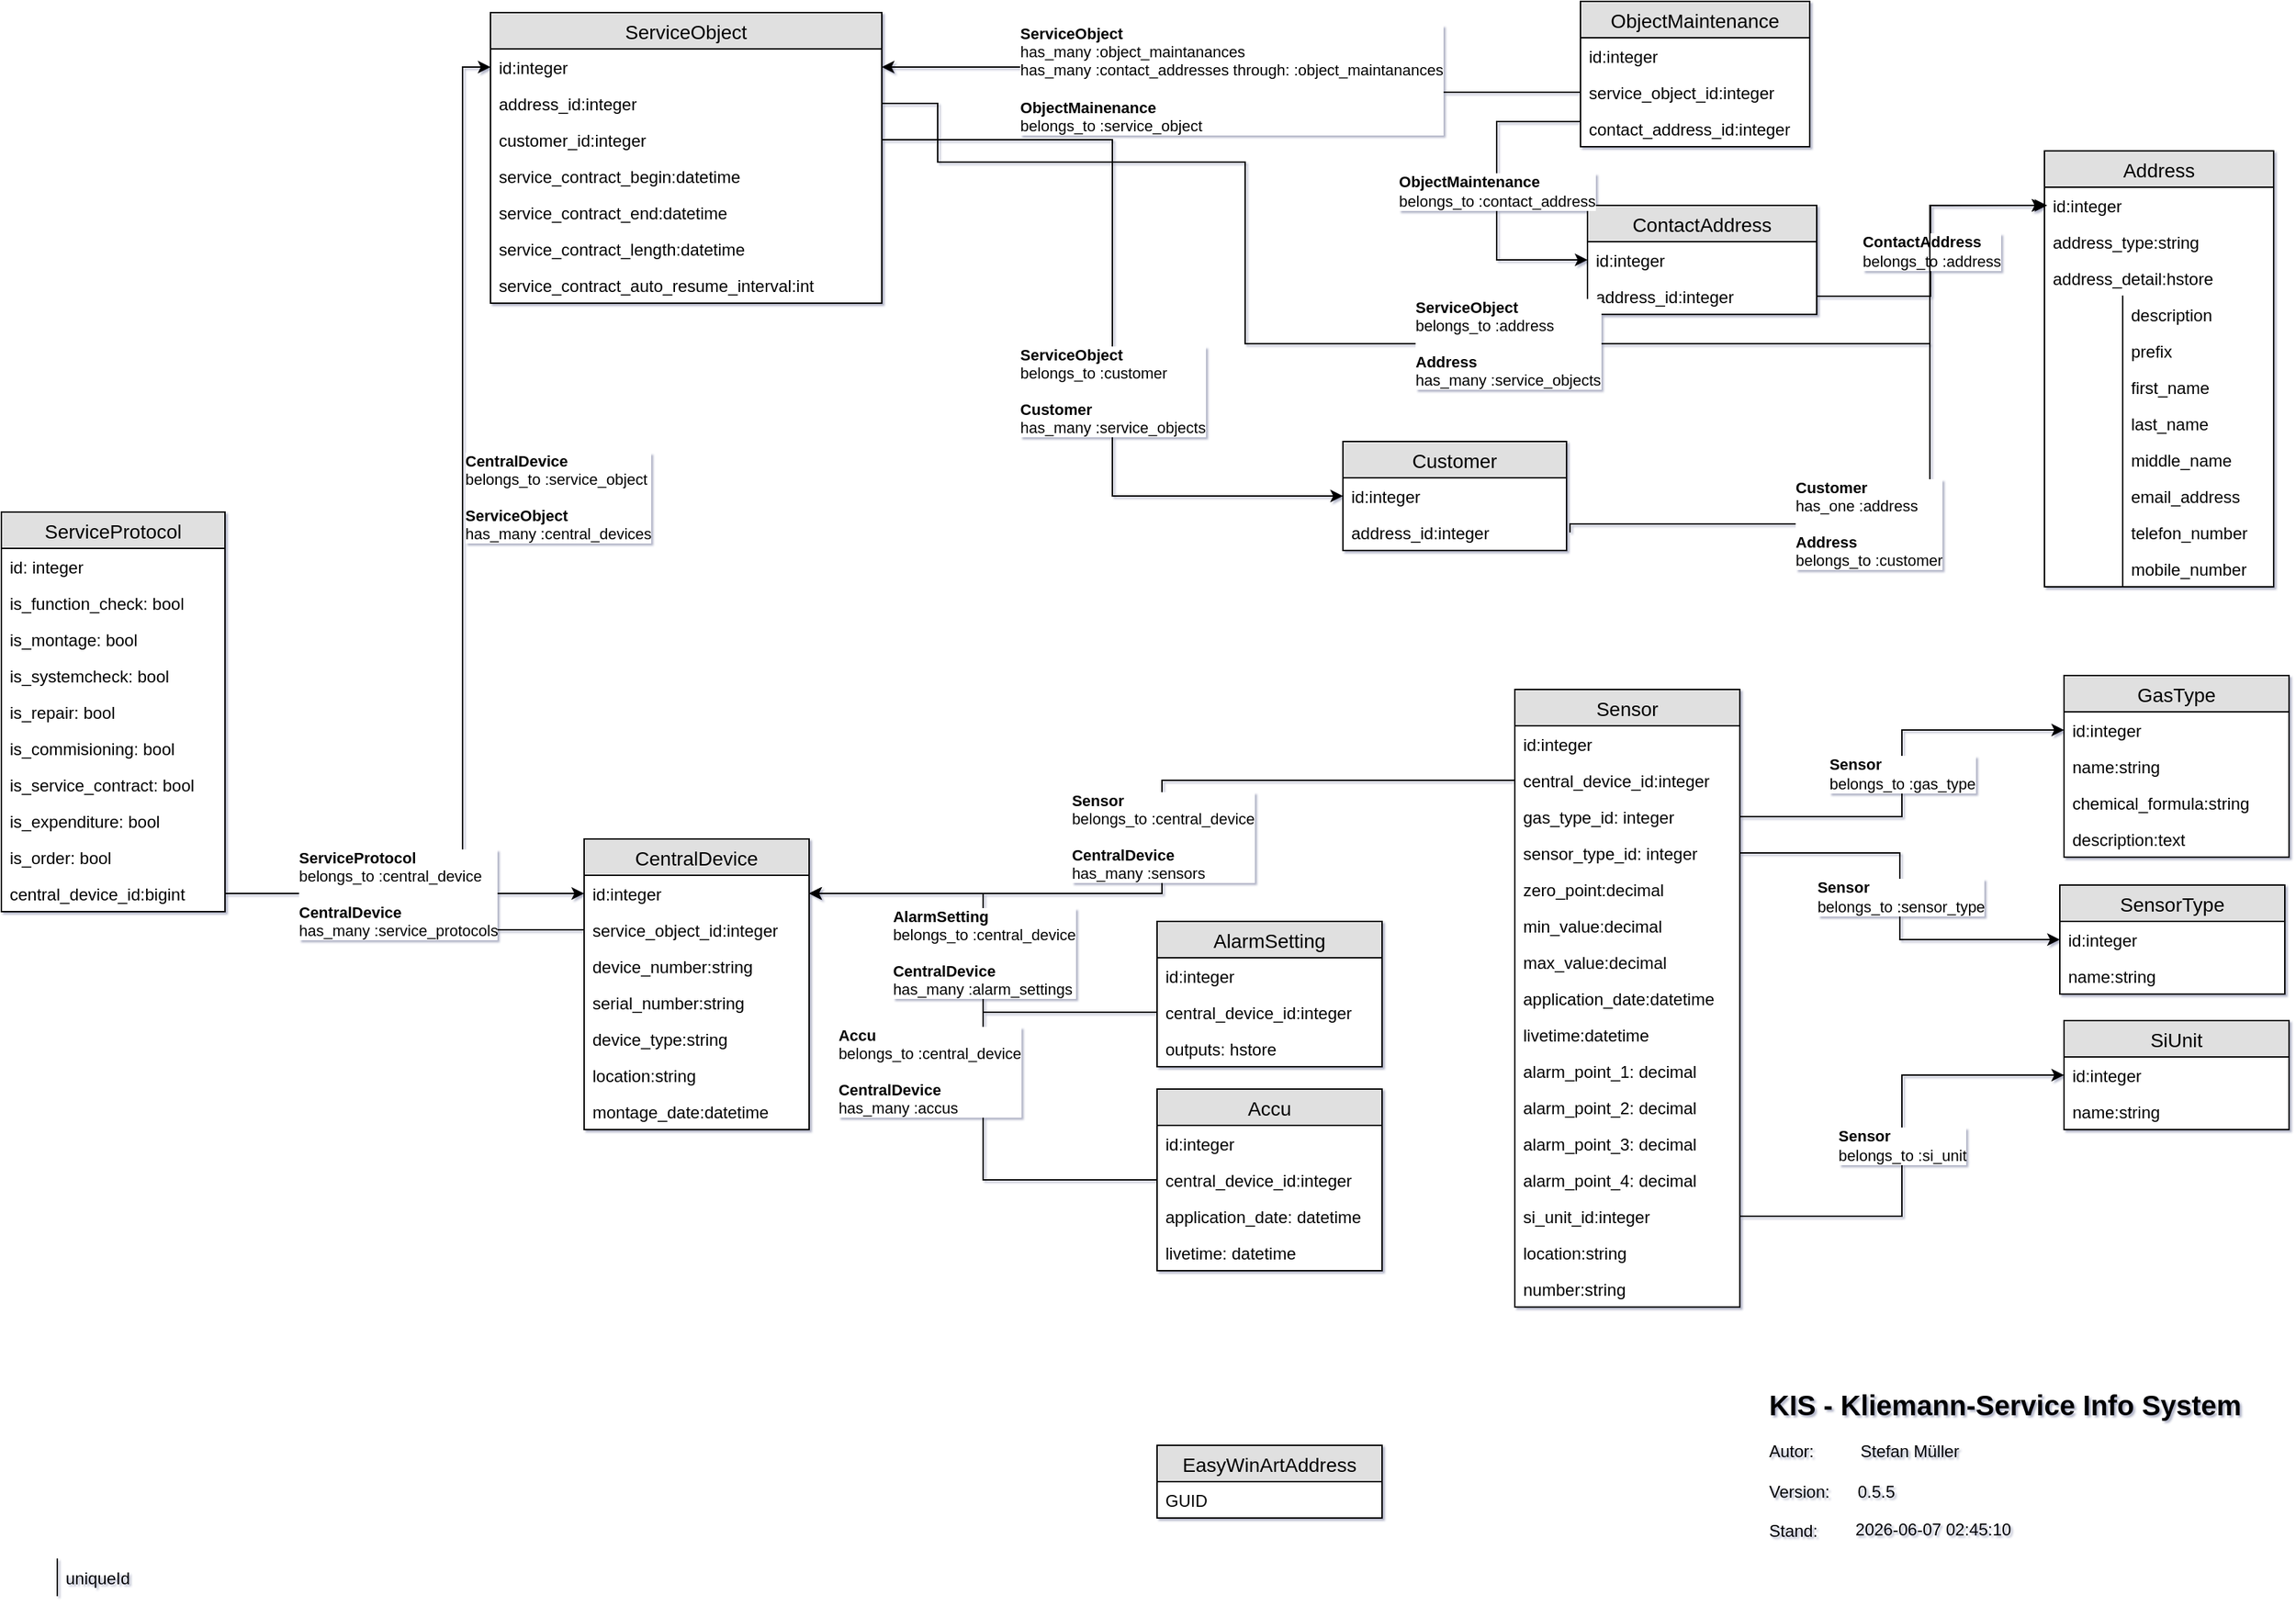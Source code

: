 <mxfile pages="1" version="11.2.1" type="device"><diagram id="HgbVvHDmbn8O8EUtIlly" name="Page-1"><mxGraphModel dx="2188" dy="1226" grid="1" gridSize="10" guides="1" tooltips="1" connect="1" arrows="1" fold="1" page="1" pageScale="1" pageWidth="1654" pageHeight="1169" math="0" shadow="1"><root><mxCell id="0"/><mxCell id="1" parent="0"/><mxCell id="pHaJLr2pI08cvkR9PbJ1-13" value="&lt;div align=&quot;left&quot;&gt;&lt;b&gt;CentralDevice&lt;/b&gt;&lt;br&gt;&lt;/div&gt;&lt;div&gt;belongs_to :service_object&lt;/div&gt;&lt;div&gt;&lt;br&gt;&lt;/div&gt;&lt;div&gt;&lt;b&gt;ServiceObject&lt;/b&gt;&lt;/div&gt;&lt;div&gt;has_many :central_devices&lt;/div&gt;" style="edgeStyle=orthogonalEdgeStyle;rounded=0;orthogonalLoop=1;jettySize=auto;html=1;exitX=0;exitY=0.5;exitDx=0;exitDy=0;align=left;entryX=0;entryY=0.5;entryDx=0;entryDy=0;" parent="1" source="81pA0qvUetobqq1dbxce-2" target="hTddQ1jQZmUYvtZ2URPM-13" edge="1"><mxGeometry x="0.095" relative="1" as="geometry"><mxPoint as="offset"/><mxPoint x="280" y="537" as="sourcePoint"/></mxGeometry></mxCell><mxCell id="kQHdShZEnN4ZIUHYz9eO-68" value="&lt;div align=&quot;left&quot;&gt;&lt;b&gt;Accu&lt;/b&gt;&lt;br&gt;belongs_to :central_device&lt;br&gt;&lt;/div&gt;&lt;div align=&quot;left&quot;&gt;&lt;br&gt;&lt;/div&gt;&lt;div align=&quot;left&quot;&gt;&lt;b&gt;CentralDevice&lt;/b&gt;&lt;br&gt;has_many :accus&lt;br&gt;&lt;/div&gt;" style="edgeStyle=orthogonalEdgeStyle;rounded=0;orthogonalLoop=1;jettySize=auto;html=1;" parent="1" source="kQHdShZEnN4ZIUHYz9eO-67" target="kQHdShZEnN4ZIUHYz9eO-27" edge="1"><mxGeometry x="-0.454" y="-39" relative="1" as="geometry"><mxPoint x="-39" y="-39" as="offset"/></mxGeometry></mxCell><mxCell id="n3uHxVCvZONtjtBb6dXF-34" value="&lt;div align=&quot;left&quot;&gt;&lt;b&gt;AlarmSetting&lt;/b&gt;&lt;br&gt;belongs_to :central_device&lt;br&gt;&lt;/div&gt;&lt;div align=&quot;left&quot;&gt;&lt;br&gt;&lt;/div&gt;&lt;div align=&quot;left&quot;&gt;&lt;b&gt;CentralDevice&lt;/b&gt;&lt;br&gt;has_many :alarm_settings&lt;br&gt;&lt;/div&gt;" style="edgeStyle=orthogonalEdgeStyle;rounded=0;comic=0;orthogonalLoop=1;jettySize=auto;html=1;exitX=0;exitY=0.5;exitDx=0;exitDy=0;" parent="1" source="kQHdShZEnN4ZIUHYz9eO-64" target="kQHdShZEnN4ZIUHYz9eO-27" edge="1"><mxGeometry relative="1" as="geometry"/></mxCell><mxCell id="hTddQ1jQZmUYvtZ2URPM-1" value="Address" style="swimlane;fontStyle=0;childLayout=stackLayout;horizontal=1;startSize=26;fillColor=#e0e0e0;horizontalStack=0;resizeParent=1;resizeParentMax=0;resizeLast=0;collapsible=1;marginBottom=0;swimlaneFillColor=#ffffff;align=center;fontSize=14;" parent="1" vertex="1"><mxGeometry x="1472" y="112" width="164" height="312" as="geometry"/></mxCell><mxCell id="hTddQ1jQZmUYvtZ2URPM-2" value="id:integer" style="text;strokeColor=none;fillColor=none;spacingLeft=4;spacingRight=4;overflow=hidden;rotatable=0;points=[[0,0.5],[1,0.5]];portConstraint=eastwest;fontSize=12;" parent="hTddQ1jQZmUYvtZ2URPM-1" vertex="1"><mxGeometry y="26" width="164" height="26" as="geometry"/></mxCell><mxCell id="kmhaYsy_FP_oxwEIyroE-1" value="address_type:string" style="text;strokeColor=none;fillColor=none;spacingLeft=4;spacingRight=4;overflow=hidden;rotatable=0;points=[[0,0.5],[1,0.5]];portConstraint=eastwest;fontSize=12;" parent="hTddQ1jQZmUYvtZ2URPM-1" vertex="1"><mxGeometry y="52" width="164" height="26" as="geometry"/></mxCell><mxCell id="2WwFNCF1-s87Lcm6cxuB-1" value="address_detail:hstore" style="text;strokeColor=none;fillColor=none;spacingLeft=4;spacingRight=4;overflow=hidden;rotatable=0;points=[[0,0.5],[1,0.5]];portConstraint=eastwest;fontSize=12;" parent="hTddQ1jQZmUYvtZ2URPM-1" vertex="1"><mxGeometry y="78" width="164" height="26" as="geometry"/></mxCell><mxCell id="y-pGTqYNDL_RtjgHUK_1-1" value="description" style="shape=partialRectangle;top=0;left=0;right=0;bottom=0;align=left;verticalAlign=top;fillColor=none;spacingLeft=60;spacingRight=4;overflow=hidden;rotatable=0;points=[[0,0.5],[1,0.5]];portConstraint=eastwest;dropTarget=0;fontSize=12;shadow=0;comic=0;" parent="hTddQ1jQZmUYvtZ2URPM-1" vertex="1"><mxGeometry y="104" width="164" height="26" as="geometry"/></mxCell><mxCell id="y-pGTqYNDL_RtjgHUK_1-2" value="" style="shape=partialRectangle;fontStyle=1;top=0;left=0;bottom=0;fillColor=none;align=left;verticalAlign=top;spacingLeft=4;spacingRight=4;overflow=hidden;rotatable=0;points=[];portConstraint=eastwest;part=1;fontSize=12;" parent="y-pGTqYNDL_RtjgHUK_1-1" vertex="1" connectable="0"><mxGeometry width="56" height="26" as="geometry"/></mxCell><mxCell id="n3uHxVCvZONtjtBb6dXF-14" value="prefix" style="shape=partialRectangle;top=0;left=0;right=0;bottom=0;align=left;verticalAlign=top;fillColor=none;spacingLeft=60;spacingRight=4;overflow=hidden;rotatable=0;points=[[0,0.5],[1,0.5]];portConstraint=eastwest;dropTarget=0;fontSize=12;shadow=0;comic=0;" parent="hTddQ1jQZmUYvtZ2URPM-1" vertex="1"><mxGeometry y="130" width="164" height="26" as="geometry"/></mxCell><mxCell id="n3uHxVCvZONtjtBb6dXF-15" value="" style="shape=partialRectangle;fontStyle=1;top=0;left=0;bottom=0;fillColor=none;align=left;verticalAlign=top;spacingLeft=4;spacingRight=4;overflow=hidden;rotatable=0;points=[];portConstraint=eastwest;part=1;fontSize=12;" parent="n3uHxVCvZONtjtBb6dXF-14" vertex="1" connectable="0"><mxGeometry width="56" height="26" as="geometry"/></mxCell><mxCell id="n3uHxVCvZONtjtBb6dXF-16" value="first_name" style="shape=partialRectangle;top=0;left=0;right=0;bottom=0;align=left;verticalAlign=top;fillColor=none;spacingLeft=60;spacingRight=4;overflow=hidden;rotatable=0;points=[[0,0.5],[1,0.5]];portConstraint=eastwest;dropTarget=0;fontSize=12;shadow=0;comic=0;" parent="hTddQ1jQZmUYvtZ2URPM-1" vertex="1"><mxGeometry y="156" width="164" height="26" as="geometry"/></mxCell><mxCell id="n3uHxVCvZONtjtBb6dXF-17" value="" style="shape=partialRectangle;fontStyle=1;top=0;left=0;bottom=0;fillColor=none;align=left;verticalAlign=top;spacingLeft=4;spacingRight=4;overflow=hidden;rotatable=0;points=[];portConstraint=eastwest;part=1;fontSize=12;" parent="n3uHxVCvZONtjtBb6dXF-16" vertex="1" connectable="0"><mxGeometry width="56" height="26" as="geometry"/></mxCell><mxCell id="n3uHxVCvZONtjtBb6dXF-18" value="last_name" style="shape=partialRectangle;top=0;left=0;right=0;bottom=0;align=left;verticalAlign=top;fillColor=none;spacingLeft=60;spacingRight=4;overflow=hidden;rotatable=0;points=[[0,0.5],[1,0.5]];portConstraint=eastwest;dropTarget=0;fontSize=12;shadow=0;comic=0;" parent="hTddQ1jQZmUYvtZ2URPM-1" vertex="1"><mxGeometry y="182" width="164" height="26" as="geometry"/></mxCell><mxCell id="n3uHxVCvZONtjtBb6dXF-19" value="" style="shape=partialRectangle;fontStyle=1;top=0;left=0;bottom=0;fillColor=none;align=left;verticalAlign=top;spacingLeft=4;spacingRight=4;overflow=hidden;rotatable=0;points=[];portConstraint=eastwest;part=1;fontSize=12;" parent="n3uHxVCvZONtjtBb6dXF-18" vertex="1" connectable="0"><mxGeometry width="56" height="26" as="geometry"/></mxCell><mxCell id="n3uHxVCvZONtjtBb6dXF-30" value="middle_name" style="shape=partialRectangle;top=0;left=0;right=0;bottom=0;align=left;verticalAlign=top;fillColor=none;spacingLeft=60;spacingRight=4;overflow=hidden;rotatable=0;points=[[0,0.5],[1,0.5]];portConstraint=eastwest;dropTarget=0;fontSize=12;shadow=0;comic=0;" parent="hTddQ1jQZmUYvtZ2URPM-1" vertex="1"><mxGeometry y="208" width="164" height="26" as="geometry"/></mxCell><mxCell id="n3uHxVCvZONtjtBb6dXF-31" value="" style="shape=partialRectangle;fontStyle=1;top=0;left=0;bottom=0;fillColor=none;align=left;verticalAlign=top;spacingLeft=4;spacingRight=4;overflow=hidden;rotatable=0;points=[];portConstraint=eastwest;part=1;fontSize=12;" parent="n3uHxVCvZONtjtBb6dXF-30" vertex="1" connectable="0"><mxGeometry width="56" height="26" as="geometry"/></mxCell><mxCell id="n3uHxVCvZONtjtBb6dXF-20" value="email_address" style="shape=partialRectangle;top=0;left=0;right=0;bottom=0;align=left;verticalAlign=top;fillColor=none;spacingLeft=60;spacingRight=4;overflow=hidden;rotatable=0;points=[[0,0.5],[1,0.5]];portConstraint=eastwest;dropTarget=0;fontSize=12;shadow=0;comic=0;" parent="hTddQ1jQZmUYvtZ2URPM-1" vertex="1"><mxGeometry y="234" width="164" height="26" as="geometry"/></mxCell><mxCell id="n3uHxVCvZONtjtBb6dXF-21" value="" style="shape=partialRectangle;fontStyle=1;top=0;left=0;bottom=0;fillColor=none;align=left;verticalAlign=top;spacingLeft=4;spacingRight=4;overflow=hidden;rotatable=0;points=[];portConstraint=eastwest;part=1;fontSize=12;" parent="n3uHxVCvZONtjtBb6dXF-20" vertex="1" connectable="0"><mxGeometry width="56" height="26" as="geometry"/></mxCell><mxCell id="n3uHxVCvZONtjtBb6dXF-22" value="telefon_number" style="shape=partialRectangle;top=0;left=0;right=0;bottom=0;align=left;verticalAlign=top;fillColor=none;spacingLeft=60;spacingRight=4;overflow=hidden;rotatable=0;points=[[0,0.5],[1,0.5]];portConstraint=eastwest;dropTarget=0;fontSize=12;shadow=0;comic=0;" parent="hTddQ1jQZmUYvtZ2URPM-1" vertex="1"><mxGeometry y="260" width="164" height="26" as="geometry"/></mxCell><mxCell id="n3uHxVCvZONtjtBb6dXF-23" value="" style="shape=partialRectangle;fontStyle=1;top=0;left=0;bottom=0;fillColor=none;align=left;verticalAlign=top;spacingLeft=4;spacingRight=4;overflow=hidden;rotatable=0;points=[];portConstraint=eastwest;part=1;fontSize=12;" parent="n3uHxVCvZONtjtBb6dXF-22" vertex="1" connectable="0"><mxGeometry width="56" height="26" as="geometry"/></mxCell><mxCell id="n3uHxVCvZONtjtBb6dXF-32" value="mobile_number" style="shape=partialRectangle;top=0;left=0;right=0;bottom=0;align=left;verticalAlign=top;fillColor=none;spacingLeft=60;spacingRight=4;overflow=hidden;rotatable=0;points=[[0,0.5],[1,0.5]];portConstraint=eastwest;dropTarget=0;fontSize=12;shadow=0;comic=0;" parent="hTddQ1jQZmUYvtZ2URPM-1" vertex="1"><mxGeometry y="286" width="164" height="26" as="geometry"/></mxCell><mxCell id="n3uHxVCvZONtjtBb6dXF-33" value="" style="shape=partialRectangle;fontStyle=1;top=0;left=0;bottom=0;fillColor=none;align=left;verticalAlign=top;spacingLeft=4;spacingRight=4;overflow=hidden;rotatable=0;points=[];portConstraint=eastwest;part=1;fontSize=12;" parent="n3uHxVCvZONtjtBb6dXF-32" vertex="1" connectable="0"><mxGeometry width="56" height="26" as="geometry"/></mxCell><mxCell id="hTddQ1jQZmUYvtZ2URPM-5" value="Customer" style="swimlane;fontStyle=0;childLayout=stackLayout;horizontal=1;startSize=26;fillColor=#e0e0e0;horizontalStack=0;resizeParent=1;resizeParentMax=0;resizeLast=0;collapsible=1;marginBottom=0;swimlaneFillColor=#ffffff;align=center;fontSize=14;" parent="1" vertex="1"><mxGeometry x="970" y="320" width="160" height="78" as="geometry"/></mxCell><mxCell id="hTddQ1jQZmUYvtZ2URPM-6" value="id:integer" style="text;strokeColor=none;fillColor=none;spacingLeft=4;spacingRight=4;overflow=hidden;rotatable=0;points=[[0,0.5],[1,0.5]];portConstraint=eastwest;fontSize=12;" parent="hTddQ1jQZmUYvtZ2URPM-5" vertex="1"><mxGeometry y="26" width="160" height="26" as="geometry"/></mxCell><mxCell id="stvkhdiU02mwy3miAiT1-1" value="address_id:integer" style="text;strokeColor=none;fillColor=none;spacingLeft=4;spacingRight=4;overflow=hidden;rotatable=0;points=[[0,0.5],[1,0.5]];portConstraint=eastwest;fontSize=12;" parent="hTddQ1jQZmUYvtZ2URPM-5" vertex="1"><mxGeometry y="52" width="160" height="26" as="geometry"/></mxCell><mxCell id="hTddQ1jQZmUYvtZ2URPM-12" value="ServiceObject" style="swimlane;fontStyle=0;childLayout=stackLayout;horizontal=1;startSize=26;fillColor=#e0e0e0;horizontalStack=0;resizeParent=1;resizeParentMax=0;resizeLast=0;collapsible=1;marginBottom=0;swimlaneFillColor=#ffffff;align=center;fontSize=14;" parent="1" vertex="1"><mxGeometry x="360" y="13" width="280" height="208" as="geometry"/></mxCell><mxCell id="hTddQ1jQZmUYvtZ2URPM-13" value="id:integer" style="text;strokeColor=none;fillColor=none;spacingLeft=4;spacingRight=4;overflow=hidden;rotatable=0;points=[[0,0.5],[1,0.5]];portConstraint=eastwest;fontSize=12;" parent="hTddQ1jQZmUYvtZ2URPM-12" vertex="1"><mxGeometry y="26" width="280" height="26" as="geometry"/></mxCell><mxCell id="oYVNI8engdrdcq1ulp1z-1" value="address_id:integer" style="text;strokeColor=none;fillColor=none;spacingLeft=4;spacingRight=4;overflow=hidden;rotatable=0;points=[[0,0.5],[1,0.5]];portConstraint=eastwest;fontSize=12;" parent="hTddQ1jQZmUYvtZ2URPM-12" vertex="1"><mxGeometry y="52" width="280" height="26" as="geometry"/></mxCell><mxCell id="kQHdShZEnN4ZIUHYz9eO-88" value="customer_id:integer" style="text;strokeColor=none;fillColor=none;spacingLeft=4;spacingRight=4;overflow=hidden;rotatable=0;points=[[0,0.5],[1,0.5]];portConstraint=eastwest;fontSize=12;" parent="hTddQ1jQZmUYvtZ2URPM-12" vertex="1"><mxGeometry y="78" width="280" height="26" as="geometry"/></mxCell><mxCell id="a7zeLPzqQRsrQ4nmPp13-2" value="service_contract_begin:datetime" style="text;strokeColor=none;fillColor=none;spacingLeft=4;spacingRight=4;overflow=hidden;rotatable=0;points=[[0,0.5],[1,0.5]];portConstraint=eastwest;fontSize=12;" parent="hTddQ1jQZmUYvtZ2URPM-12" vertex="1"><mxGeometry y="104" width="280" height="26" as="geometry"/></mxCell><mxCell id="81pA0qvUetobqq1dbxce-1" value="service_contract_end:datetime" style="text;strokeColor=none;fillColor=none;spacingLeft=4;spacingRight=4;overflow=hidden;rotatable=0;points=[[0,0.5],[1,0.5]];portConstraint=eastwest;fontSize=12;" parent="hTddQ1jQZmUYvtZ2URPM-12" vertex="1"><mxGeometry y="130" width="280" height="26" as="geometry"/></mxCell><mxCell id="a7zeLPzqQRsrQ4nmPp13-1" value="service_contract_length:datetime" style="text;strokeColor=none;fillColor=none;spacingLeft=4;spacingRight=4;overflow=hidden;rotatable=0;points=[[0,0.5],[1,0.5]];portConstraint=eastwest;fontSize=12;" parent="hTddQ1jQZmUYvtZ2URPM-12" vertex="1"><mxGeometry y="156" width="280" height="26" as="geometry"/></mxCell><mxCell id="VgfAm-5C8hmMCwAW7dFz-1" value="service_contract_auto_resume_interval:int" style="text;strokeColor=none;fillColor=none;spacingLeft=4;spacingRight=4;overflow=hidden;rotatable=0;points=[[0,0.5],[1,0.5]];portConstraint=eastwest;fontSize=12;" parent="hTddQ1jQZmUYvtZ2URPM-12" vertex="1"><mxGeometry y="182" width="280" height="26" as="geometry"/></mxCell><mxCell id="kQHdShZEnN4ZIUHYz9eO-1" value="EasyWinArtAddress" style="swimlane;fontStyle=0;childLayout=stackLayout;horizontal=1;startSize=26;fillColor=#e0e0e0;horizontalStack=0;resizeParent=1;resizeParentMax=0;resizeLast=0;collapsible=1;marginBottom=0;swimlaneFillColor=#ffffff;align=center;fontSize=14;" parent="1" vertex="1"><mxGeometry x="837" y="1038.5" width="161" height="52" as="geometry"/></mxCell><mxCell id="kQHdShZEnN4ZIUHYz9eO-2" value="GUID" style="text;strokeColor=none;fillColor=none;spacingLeft=4;spacingRight=4;overflow=hidden;rotatable=0;points=[[0,0.5],[1,0.5]];portConstraint=eastwest;fontSize=12;" parent="kQHdShZEnN4ZIUHYz9eO-1" vertex="1"><mxGeometry y="26" width="161" height="26" as="geometry"/></mxCell><mxCell id="kQHdShZEnN4ZIUHYz9eO-14" value="ContactAddress" style="swimlane;fontStyle=0;childLayout=stackLayout;horizontal=1;startSize=26;fillColor=#e0e0e0;horizontalStack=0;resizeParent=1;resizeParentMax=0;resizeLast=0;collapsible=1;marginBottom=0;swimlaneFillColor=#ffffff;align=center;fontSize=14;" parent="1" vertex="1"><mxGeometry x="1145" y="151" width="164" height="78" as="geometry"/></mxCell><mxCell id="kQHdShZEnN4ZIUHYz9eO-15" value="id:integer" style="text;strokeColor=none;fillColor=none;spacingLeft=4;spacingRight=4;overflow=hidden;rotatable=0;points=[[0,0.5],[1,0.5]];portConstraint=eastwest;fontSize=12;" parent="kQHdShZEnN4ZIUHYz9eO-14" vertex="1"><mxGeometry y="26" width="164" height="26" as="geometry"/></mxCell><mxCell id="kQHdShZEnN4ZIUHYz9eO-33" value="address_id:integer" style="text;strokeColor=none;fillColor=none;spacingLeft=4;spacingRight=4;overflow=hidden;rotatable=0;points=[[0,0.5],[1,0.5]];portConstraint=eastwest;fontSize=12;" parent="kQHdShZEnN4ZIUHYz9eO-14" vertex="1"><mxGeometry y="52" width="164" height="26" as="geometry"/></mxCell><mxCell id="kQHdShZEnN4ZIUHYz9eO-18" value="ObjectMaintenance" style="swimlane;fontStyle=0;childLayout=stackLayout;horizontal=1;startSize=26;fillColor=#e0e0e0;horizontalStack=0;resizeParent=1;resizeParentMax=0;resizeLast=0;collapsible=1;marginBottom=0;swimlaneFillColor=#ffffff;align=center;fontSize=14;" parent="1" vertex="1"><mxGeometry x="1140" y="5" width="164" height="104" as="geometry"/></mxCell><mxCell id="kQHdShZEnN4ZIUHYz9eO-19" value="id:integer" style="text;strokeColor=none;fillColor=none;spacingLeft=4;spacingRight=4;overflow=hidden;rotatable=0;points=[[0,0.5],[1,0.5]];portConstraint=eastwest;fontSize=12;" parent="kQHdShZEnN4ZIUHYz9eO-18" vertex="1"><mxGeometry y="26" width="164" height="26" as="geometry"/></mxCell><mxCell id="kQHdShZEnN4ZIUHYz9eO-20" value="service_object_id:integer" style="text;strokeColor=none;fillColor=none;spacingLeft=4;spacingRight=4;overflow=hidden;rotatable=0;points=[[0,0.5],[1,0.5]];portConstraint=eastwest;fontSize=12;" parent="kQHdShZEnN4ZIUHYz9eO-18" vertex="1"><mxGeometry y="52" width="164" height="26" as="geometry"/></mxCell><mxCell id="kQHdShZEnN4ZIUHYz9eO-21" value="contact_address_id:integer" style="text;strokeColor=none;fillColor=none;spacingLeft=4;spacingRight=4;overflow=hidden;rotatable=0;points=[[0,0.5],[1,0.5]];portConstraint=eastwest;fontSize=12;" parent="kQHdShZEnN4ZIUHYz9eO-18" vertex="1"><mxGeometry y="78" width="164" height="26" as="geometry"/></mxCell><mxCell id="kQHdShZEnN4ZIUHYz9eO-26" value="CentralDevice" style="swimlane;fontStyle=0;childLayout=stackLayout;horizontal=1;startSize=26;fillColor=#e0e0e0;horizontalStack=0;resizeParent=1;resizeParentMax=0;resizeLast=0;collapsible=1;marginBottom=0;swimlaneFillColor=#ffffff;align=center;fontSize=14;" parent="1" vertex="1"><mxGeometry x="427" y="604.5" width="161" height="208" as="geometry"/></mxCell><mxCell id="kQHdShZEnN4ZIUHYz9eO-27" value="id:integer" style="text;strokeColor=none;fillColor=none;spacingLeft=4;spacingRight=4;overflow=hidden;rotatable=0;points=[[0,0.5],[1,0.5]];portConstraint=eastwest;fontSize=12;" parent="kQHdShZEnN4ZIUHYz9eO-26" vertex="1"><mxGeometry y="26" width="161" height="26" as="geometry"/></mxCell><mxCell id="81pA0qvUetobqq1dbxce-2" value="service_object_id:integer" style="text;strokeColor=none;fillColor=none;spacingLeft=4;spacingRight=4;overflow=hidden;rotatable=0;points=[[0,0.5],[1,0.5]];portConstraint=eastwest;fontSize=12;" parent="kQHdShZEnN4ZIUHYz9eO-26" vertex="1"><mxGeometry y="52" width="161" height="26" as="geometry"/></mxCell><mxCell id="kQHdShZEnN4ZIUHYz9eO-28" value="device_number:string" style="text;strokeColor=none;fillColor=none;spacingLeft=4;spacingRight=4;overflow=hidden;rotatable=0;points=[[0,0.5],[1,0.5]];portConstraint=eastwest;fontSize=12;" parent="kQHdShZEnN4ZIUHYz9eO-26" vertex="1"><mxGeometry y="78" width="161" height="26" as="geometry"/></mxCell><mxCell id="pHaJLr2pI08cvkR9PbJ1-11" value="serial_number:string" style="text;strokeColor=none;fillColor=none;spacingLeft=4;spacingRight=4;overflow=hidden;rotatable=0;points=[[0,0.5],[1,0.5]];portConstraint=eastwest;fontSize=12;" parent="kQHdShZEnN4ZIUHYz9eO-26" vertex="1"><mxGeometry y="104" width="161" height="26" as="geometry"/></mxCell><mxCell id="kQHdShZEnN4ZIUHYz9eO-29" value="device_type:string" style="text;strokeColor=none;fillColor=none;spacingLeft=4;spacingRight=4;overflow=hidden;rotatable=0;points=[[0,0.5],[1,0.5]];portConstraint=eastwest;fontSize=12;" parent="kQHdShZEnN4ZIUHYz9eO-26" vertex="1"><mxGeometry y="130" width="161" height="26" as="geometry"/></mxCell><mxCell id="kQHdShZEnN4ZIUHYz9eO-30" value="location:string" style="text;strokeColor=none;fillColor=none;spacingLeft=4;spacingRight=4;overflow=hidden;rotatable=0;points=[[0,0.5],[1,0.5]];portConstraint=eastwest;fontSize=12;" parent="kQHdShZEnN4ZIUHYz9eO-26" vertex="1"><mxGeometry y="156" width="161" height="26" as="geometry"/></mxCell><mxCell id="pHaJLr2pI08cvkR9PbJ1-12" value="montage_date:datetime" style="text;strokeColor=none;fillColor=none;spacingLeft=4;spacingRight=4;overflow=hidden;rotatable=0;points=[[0,0.5],[1,0.5]];portConstraint=eastwest;fontSize=12;" parent="kQHdShZEnN4ZIUHYz9eO-26" vertex="1"><mxGeometry y="182" width="161" height="26" as="geometry"/></mxCell><mxCell id="kQHdShZEnN4ZIUHYz9eO-34" value="ServiceProtocol" style="swimlane;fontStyle=0;childLayout=stackLayout;horizontal=1;startSize=26;fillColor=#e0e0e0;horizontalStack=0;resizeParent=1;resizeParentMax=0;resizeLast=0;collapsible=1;marginBottom=0;swimlaneFillColor=#ffffff;align=center;fontSize=14;" parent="1" vertex="1"><mxGeometry x="10" y="370.5" width="160" height="286" as="geometry"/></mxCell><mxCell id="kQHdShZEnN4ZIUHYz9eO-35" value="id: integer" style="text;strokeColor=none;fillColor=none;spacingLeft=4;spacingRight=4;overflow=hidden;rotatable=0;points=[[0,0.5],[1,0.5]];portConstraint=eastwest;fontSize=12;" parent="kQHdShZEnN4ZIUHYz9eO-34" vertex="1"><mxGeometry y="26" width="160" height="26" as="geometry"/></mxCell><mxCell id="kQHdShZEnN4ZIUHYz9eO-36" value="is_function_check: bool" style="text;strokeColor=none;fillColor=none;spacingLeft=4;spacingRight=4;overflow=hidden;rotatable=0;points=[[0,0.5],[1,0.5]];portConstraint=eastwest;fontSize=12;" parent="kQHdShZEnN4ZIUHYz9eO-34" vertex="1"><mxGeometry y="52" width="160" height="26" as="geometry"/></mxCell><mxCell id="kQHdShZEnN4ZIUHYz9eO-38" value="is_montage: bool" style="text;strokeColor=none;fillColor=none;spacingLeft=4;spacingRight=4;overflow=hidden;rotatable=0;points=[[0,0.5],[1,0.5]];portConstraint=eastwest;fontSize=12;" parent="kQHdShZEnN4ZIUHYz9eO-34" vertex="1"><mxGeometry y="78" width="160" height="26" as="geometry"/></mxCell><mxCell id="kQHdShZEnN4ZIUHYz9eO-39" value="is_systemcheck: bool" style="text;strokeColor=none;fillColor=none;spacingLeft=4;spacingRight=4;overflow=hidden;rotatable=0;points=[[0,0.5],[1,0.5]];portConstraint=eastwest;fontSize=12;" parent="kQHdShZEnN4ZIUHYz9eO-34" vertex="1"><mxGeometry y="104" width="160" height="26" as="geometry"/></mxCell><mxCell id="kQHdShZEnN4ZIUHYz9eO-40" value="is_repair: bool" style="text;strokeColor=none;fillColor=none;spacingLeft=4;spacingRight=4;overflow=hidden;rotatable=0;points=[[0,0.5],[1,0.5]];portConstraint=eastwest;fontSize=12;" parent="kQHdShZEnN4ZIUHYz9eO-34" vertex="1"><mxGeometry y="130" width="160" height="26" as="geometry"/></mxCell><mxCell id="kQHdShZEnN4ZIUHYz9eO-41" value="is_commisioning: bool" style="text;strokeColor=none;fillColor=none;spacingLeft=4;spacingRight=4;overflow=hidden;rotatable=0;points=[[0,0.5],[1,0.5]];portConstraint=eastwest;fontSize=12;" parent="kQHdShZEnN4ZIUHYz9eO-34" vertex="1"><mxGeometry y="156" width="160" height="26" as="geometry"/></mxCell><mxCell id="kQHdShZEnN4ZIUHYz9eO-42" value="is_service_contract: bool" style="text;strokeColor=none;fillColor=none;spacingLeft=4;spacingRight=4;overflow=hidden;rotatable=0;points=[[0,0.5],[1,0.5]];portConstraint=eastwest;fontSize=12;" parent="kQHdShZEnN4ZIUHYz9eO-34" vertex="1"><mxGeometry y="182" width="160" height="26" as="geometry"/></mxCell><mxCell id="kQHdShZEnN4ZIUHYz9eO-43" value="is_expenditure: bool" style="text;strokeColor=none;fillColor=none;spacingLeft=4;spacingRight=4;overflow=hidden;rotatable=0;points=[[0,0.5],[1,0.5]];portConstraint=eastwest;fontSize=12;" parent="kQHdShZEnN4ZIUHYz9eO-34" vertex="1"><mxGeometry y="208" width="160" height="26" as="geometry"/></mxCell><mxCell id="kQHdShZEnN4ZIUHYz9eO-44" value="is_order: bool" style="text;strokeColor=none;fillColor=none;spacingLeft=4;spacingRight=4;overflow=hidden;rotatable=0;points=[[0,0.5],[1,0.5]];portConstraint=eastwest;fontSize=12;" parent="kQHdShZEnN4ZIUHYz9eO-34" vertex="1"><mxGeometry y="234" width="160" height="26" as="geometry"/></mxCell><mxCell id="kQHdShZEnN4ZIUHYz9eO-50" value="central_device_id:bigint" style="text;strokeColor=none;fillColor=none;spacingLeft=4;spacingRight=4;overflow=hidden;rotatable=0;points=[[0,0.5],[1,0.5]];portConstraint=eastwest;fontSize=12;fontColor=#000000;" parent="kQHdShZEnN4ZIUHYz9eO-34" vertex="1"><mxGeometry y="260" width="160" height="26" as="geometry"/></mxCell><mxCell id="kQHdShZEnN4ZIUHYz9eO-52" value="AlarmSetting" style="swimlane;fontStyle=0;childLayout=stackLayout;horizontal=1;startSize=26;fillColor=#e0e0e0;horizontalStack=0;resizeParent=1;resizeParentMax=0;resizeLast=0;collapsible=1;marginBottom=0;swimlaneFillColor=#ffffff;align=center;fontSize=14;" parent="1" vertex="1"><mxGeometry x="837" y="663.5" width="161" height="104" as="geometry"/></mxCell><mxCell id="kQHdShZEnN4ZIUHYz9eO-53" value="id:integer" style="text;strokeColor=none;fillColor=none;spacingLeft=4;spacingRight=4;overflow=hidden;rotatable=0;points=[[0,0.5],[1,0.5]];portConstraint=eastwest;fontSize=12;" parent="kQHdShZEnN4ZIUHYz9eO-52" vertex="1"><mxGeometry y="26" width="161" height="26" as="geometry"/></mxCell><mxCell id="kQHdShZEnN4ZIUHYz9eO-64" value="central_device_id:integer" style="text;strokeColor=none;fillColor=none;spacingLeft=4;spacingRight=4;overflow=hidden;rotatable=0;points=[[0,0.5],[1,0.5]];portConstraint=eastwest;fontSize=12;" parent="kQHdShZEnN4ZIUHYz9eO-52" vertex="1"><mxGeometry y="52" width="161" height="26" as="geometry"/></mxCell><mxCell id="kQHdShZEnN4ZIUHYz9eO-54" value="outputs: hstore" style="text;strokeColor=none;fillColor=none;spacingLeft=4;spacingRight=4;overflow=hidden;rotatable=0;points=[[0,0.5],[1,0.5]];portConstraint=eastwest;fontSize=12;" parent="kQHdShZEnN4ZIUHYz9eO-52" vertex="1"><mxGeometry y="78" width="161" height="26" as="geometry"/></mxCell><mxCell id="kQHdShZEnN4ZIUHYz9eO-59" value="Accu" style="swimlane;fontStyle=0;childLayout=stackLayout;horizontal=1;startSize=26;fillColor=#e0e0e0;horizontalStack=0;resizeParent=1;resizeParentMax=0;resizeLast=0;collapsible=1;marginBottom=0;swimlaneFillColor=#ffffff;align=center;fontSize=14;" parent="1" vertex="1"><mxGeometry x="837" y="783.5" width="161" height="130" as="geometry"/></mxCell><mxCell id="kQHdShZEnN4ZIUHYz9eO-60" value="id:integer" style="text;strokeColor=none;fillColor=none;spacingLeft=4;spacingRight=4;overflow=hidden;rotatable=0;points=[[0,0.5],[1,0.5]];portConstraint=eastwest;fontSize=12;" parent="kQHdShZEnN4ZIUHYz9eO-59" vertex="1"><mxGeometry y="26" width="161" height="26" as="geometry"/></mxCell><mxCell id="kQHdShZEnN4ZIUHYz9eO-67" value="central_device_id:integer" style="text;strokeColor=none;fillColor=none;spacingLeft=4;spacingRight=4;overflow=hidden;rotatable=0;points=[[0,0.5],[1,0.5]];portConstraint=eastwest;fontSize=12;" parent="kQHdShZEnN4ZIUHYz9eO-59" vertex="1"><mxGeometry y="52" width="161" height="26" as="geometry"/></mxCell><mxCell id="kQHdShZEnN4ZIUHYz9eO-61" value="application_date: datetime" style="text;strokeColor=none;fillColor=none;spacingLeft=4;spacingRight=4;overflow=hidden;rotatable=0;points=[[0,0.5],[1,0.5]];portConstraint=eastwest;fontSize=12;" parent="kQHdShZEnN4ZIUHYz9eO-59" vertex="1"><mxGeometry y="78" width="161" height="26" as="geometry"/></mxCell><mxCell id="kQHdShZEnN4ZIUHYz9eO-62" value="livetime: datetime" style="text;strokeColor=none;fillColor=none;spacingLeft=4;spacingRight=4;overflow=hidden;rotatable=0;points=[[0,0.5],[1,0.5]];portConstraint=eastwest;fontSize=12;" parent="kQHdShZEnN4ZIUHYz9eO-59" vertex="1"><mxGeometry y="104" width="161" height="26" as="geometry"/></mxCell><mxCell id="kQHdShZEnN4ZIUHYz9eO-69" value="Sensor" style="swimlane;fontStyle=0;childLayout=stackLayout;horizontal=1;startSize=26;fillColor=#e0e0e0;horizontalStack=0;resizeParent=1;resizeParentMax=0;resizeLast=0;collapsible=1;marginBottom=0;swimlaneFillColor=#ffffff;align=center;fontSize=14;" parent="1" vertex="1"><mxGeometry x="1093" y="497.5" width="161" height="442" as="geometry"><mxRectangle x="440" y="880" width="80" height="26" as="alternateBounds"/></mxGeometry></mxCell><mxCell id="kQHdShZEnN4ZIUHYz9eO-70" value="id:integer" style="text;strokeColor=none;fillColor=none;spacingLeft=4;spacingRight=4;overflow=hidden;rotatable=0;points=[[0,0.5],[1,0.5]];portConstraint=eastwest;fontSize=12;" parent="kQHdShZEnN4ZIUHYz9eO-69" vertex="1"><mxGeometry y="26" width="161" height="26" as="geometry"/></mxCell><mxCell id="kQHdShZEnN4ZIUHYz9eO-71" value="central_device_id:integer" style="text;strokeColor=none;fillColor=none;spacingLeft=4;spacingRight=4;overflow=hidden;rotatable=0;points=[[0,0.5],[1,0.5]];portConstraint=eastwest;fontSize=12;" parent="kQHdShZEnN4ZIUHYz9eO-69" vertex="1"><mxGeometry y="52" width="161" height="26" as="geometry"/></mxCell><mxCell id="kQHdShZEnN4ZIUHYz9eO-91" value="gas_type_id: integer" style="text;strokeColor=none;fillColor=none;spacingLeft=4;spacingRight=4;overflow=hidden;rotatable=0;points=[[0,0.5],[1,0.5]];portConstraint=eastwest;fontSize=12;" parent="kQHdShZEnN4ZIUHYz9eO-69" vertex="1"><mxGeometry y="78" width="161" height="26" as="geometry"/></mxCell><mxCell id="kQHdShZEnN4ZIUHYz9eO-93" value="sensor_type_id: integer" style="text;strokeColor=none;fillColor=none;spacingLeft=4;spacingRight=4;overflow=hidden;rotatable=0;points=[[0,0.5],[1,0.5]];portConstraint=eastwest;fontSize=12;" parent="kQHdShZEnN4ZIUHYz9eO-69" vertex="1"><mxGeometry y="104" width="161" height="26" as="geometry"/></mxCell><mxCell id="0RX3KmBTDwyTmeChwral-2" value="zero_point:decimal" style="text;strokeColor=none;fillColor=none;spacingLeft=4;spacingRight=4;overflow=hidden;rotatable=0;points=[[0,0.5],[1,0.5]];portConstraint=eastwest;fontSize=12;" parent="kQHdShZEnN4ZIUHYz9eO-69" vertex="1"><mxGeometry y="130" width="161" height="26" as="geometry"/></mxCell><mxCell id="kQHdShZEnN4ZIUHYz9eO-95" value="min_value:decimal" style="text;strokeColor=none;fillColor=none;spacingLeft=4;spacingRight=4;overflow=hidden;rotatable=0;points=[[0,0.5],[1,0.5]];portConstraint=eastwest;fontSize=12;" parent="kQHdShZEnN4ZIUHYz9eO-69" vertex="1"><mxGeometry y="156" width="161" height="26" as="geometry"/></mxCell><mxCell id="n3uHxVCvZONtjtBb6dXF-35" value="max_value:decimal" style="text;strokeColor=none;fillColor=none;spacingLeft=4;spacingRight=4;overflow=hidden;rotatable=0;points=[[0,0.5],[1,0.5]];portConstraint=eastwest;fontSize=12;" parent="kQHdShZEnN4ZIUHYz9eO-69" vertex="1"><mxGeometry y="182" width="161" height="26" as="geometry"/></mxCell><mxCell id="kQHdShZEnN4ZIUHYz9eO-100" value="application_date:datetime" style="text;strokeColor=none;fillColor=none;spacingLeft=4;spacingRight=4;overflow=hidden;rotatable=0;points=[[0,0.5],[1,0.5]];portConstraint=eastwest;fontSize=12;" parent="kQHdShZEnN4ZIUHYz9eO-69" vertex="1"><mxGeometry y="208" width="161" height="26" as="geometry"/></mxCell><mxCell id="kQHdShZEnN4ZIUHYz9eO-101" value="livetime:datetime" style="text;strokeColor=none;fillColor=none;spacingLeft=4;spacingRight=4;overflow=hidden;rotatable=0;points=[[0,0.5],[1,0.5]];portConstraint=eastwest;fontSize=12;" parent="kQHdShZEnN4ZIUHYz9eO-69" vertex="1"><mxGeometry y="234" width="161" height="26" as="geometry"/></mxCell><mxCell id="kQHdShZEnN4ZIUHYz9eO-107" value="alarm_point_1: decimal" style="text;strokeColor=none;fillColor=none;spacingLeft=4;spacingRight=4;overflow=hidden;rotatable=0;points=[[0,0.5],[1,0.5]];portConstraint=eastwest;fontSize=12;" parent="kQHdShZEnN4ZIUHYz9eO-69" vertex="1"><mxGeometry y="260" width="161" height="26" as="geometry"/></mxCell><mxCell id="kQHdShZEnN4ZIUHYz9eO-108" value="alarm_point_2: decimal" style="text;strokeColor=none;fillColor=none;spacingLeft=4;spacingRight=4;overflow=hidden;rotatable=0;points=[[0,0.5],[1,0.5]];portConstraint=eastwest;fontSize=12;" parent="kQHdShZEnN4ZIUHYz9eO-69" vertex="1"><mxGeometry y="286" width="161" height="26" as="geometry"/></mxCell><mxCell id="kQHdShZEnN4ZIUHYz9eO-109" value="alarm_point_3: decimal" style="text;strokeColor=none;fillColor=none;spacingLeft=4;spacingRight=4;overflow=hidden;rotatable=0;points=[[0,0.5],[1,0.5]];portConstraint=eastwest;fontSize=12;" parent="kQHdShZEnN4ZIUHYz9eO-69" vertex="1"><mxGeometry y="312" width="161" height="26" as="geometry"/></mxCell><mxCell id="kQHdShZEnN4ZIUHYz9eO-110" value="alarm_point_4: decimal" style="text;strokeColor=none;fillColor=none;spacingLeft=4;spacingRight=4;overflow=hidden;rotatable=0;points=[[0,0.5],[1,0.5]];portConstraint=eastwest;fontSize=12;" parent="kQHdShZEnN4ZIUHYz9eO-69" vertex="1"><mxGeometry y="338" width="161" height="26" as="geometry"/></mxCell><mxCell id="kQHdShZEnN4ZIUHYz9eO-111" value="si_unit_id:integer" style="text;strokeColor=none;fillColor=none;spacingLeft=4;spacingRight=4;overflow=hidden;rotatable=0;points=[[0,0.5],[1,0.5]];portConstraint=eastwest;fontSize=12;" parent="kQHdShZEnN4ZIUHYz9eO-69" vertex="1"><mxGeometry y="364" width="161" height="26" as="geometry"/></mxCell><mxCell id="kQHdShZEnN4ZIUHYz9eO-113" value="location:string" style="text;strokeColor=none;fillColor=none;spacingLeft=4;spacingRight=4;overflow=hidden;rotatable=0;points=[[0,0.5],[1,0.5]];portConstraint=eastwest;fontSize=12;" parent="kQHdShZEnN4ZIUHYz9eO-69" vertex="1"><mxGeometry y="390" width="161" height="26" as="geometry"/></mxCell><mxCell id="DZM6nCQSSkjzTShV5uCC-2" value="number:string" style="text;strokeColor=none;fillColor=none;spacingLeft=4;spacingRight=4;overflow=hidden;rotatable=0;points=[[0,0.5],[1,0.5]];portConstraint=eastwest;fontSize=12;" parent="kQHdShZEnN4ZIUHYz9eO-69" vertex="1"><mxGeometry y="416" width="161" height="26" as="geometry"/></mxCell><mxCell id="kQHdShZEnN4ZIUHYz9eO-77" value="GasType" style="swimlane;fontStyle=0;childLayout=stackLayout;horizontal=1;startSize=26;fillColor=#e0e0e0;horizontalStack=0;resizeParent=1;resizeParentMax=0;resizeLast=0;collapsible=1;marginBottom=0;swimlaneFillColor=#ffffff;align=center;fontSize=14;" parent="1" vertex="1"><mxGeometry x="1486" y="487.5" width="161" height="130" as="geometry"/></mxCell><mxCell id="kQHdShZEnN4ZIUHYz9eO-78" value="id:integer" style="text;strokeColor=none;fillColor=none;spacingLeft=4;spacingRight=4;overflow=hidden;rotatable=0;points=[[0,0.5],[1,0.5]];portConstraint=eastwest;fontSize=12;" parent="kQHdShZEnN4ZIUHYz9eO-77" vertex="1"><mxGeometry y="26" width="161" height="26" as="geometry"/></mxCell><mxCell id="kQHdShZEnN4ZIUHYz9eO-79" value="name:string" style="text;strokeColor=none;fillColor=none;spacingLeft=4;spacingRight=4;overflow=hidden;rotatable=0;points=[[0,0.5],[1,0.5]];portConstraint=eastwest;fontSize=12;" parent="kQHdShZEnN4ZIUHYz9eO-77" vertex="1"><mxGeometry y="52" width="161" height="26" as="geometry"/></mxCell><mxCell id="kQHdShZEnN4ZIUHYz9eO-80" value="chemical_formula:string" style="text;strokeColor=none;fillColor=none;spacingLeft=4;spacingRight=4;overflow=hidden;rotatable=0;points=[[0,0.5],[1,0.5]];portConstraint=eastwest;fontSize=12;" parent="kQHdShZEnN4ZIUHYz9eO-77" vertex="1"><mxGeometry y="78" width="161" height="26" as="geometry"/></mxCell><mxCell id="DZM6nCQSSkjzTShV5uCC-1" value="description:text" style="text;strokeColor=none;fillColor=none;spacingLeft=4;spacingRight=4;overflow=hidden;rotatable=0;points=[[0,0.5],[1,0.5]];portConstraint=eastwest;fontSize=12;" parent="kQHdShZEnN4ZIUHYz9eO-77" vertex="1"><mxGeometry y="104" width="161" height="26" as="geometry"/></mxCell><mxCell id="kQHdShZEnN4ZIUHYz9eO-81" value="SensorType" style="swimlane;fontStyle=0;childLayout=stackLayout;horizontal=1;startSize=26;fillColor=#e0e0e0;horizontalStack=0;resizeParent=1;resizeParentMax=0;resizeLast=0;collapsible=1;marginBottom=0;swimlaneFillColor=#ffffff;align=center;fontSize=14;" parent="1" vertex="1"><mxGeometry x="1483" y="637.5" width="161" height="78" as="geometry"/></mxCell><mxCell id="kQHdShZEnN4ZIUHYz9eO-82" value="id:integer" style="text;strokeColor=none;fillColor=none;spacingLeft=4;spacingRight=4;overflow=hidden;rotatable=0;points=[[0,0.5],[1,0.5]];portConstraint=eastwest;fontSize=12;" parent="kQHdShZEnN4ZIUHYz9eO-81" vertex="1"><mxGeometry y="26" width="161" height="26" as="geometry"/></mxCell><mxCell id="kQHdShZEnN4ZIUHYz9eO-83" value="name:string" style="text;strokeColor=none;fillColor=none;spacingLeft=4;spacingRight=4;overflow=hidden;rotatable=0;points=[[0,0.5],[1,0.5]];portConstraint=eastwest;fontSize=12;" parent="kQHdShZEnN4ZIUHYz9eO-81" vertex="1"><mxGeometry y="52" width="161" height="26" as="geometry"/></mxCell><mxCell id="kQHdShZEnN4ZIUHYz9eO-85" value="SiUnit" style="swimlane;fontStyle=0;childLayout=stackLayout;horizontal=1;startSize=26;fillColor=#e0e0e0;horizontalStack=0;resizeParent=1;resizeParentMax=0;resizeLast=0;collapsible=1;marginBottom=0;swimlaneFillColor=#ffffff;align=center;fontSize=14;" parent="1" vertex="1"><mxGeometry x="1486" y="734.5" width="161" height="78" as="geometry"/></mxCell><mxCell id="kQHdShZEnN4ZIUHYz9eO-86" value="id:integer" style="text;strokeColor=none;fillColor=none;spacingLeft=4;spacingRight=4;overflow=hidden;rotatable=0;points=[[0,0.5],[1,0.5]];portConstraint=eastwest;fontSize=12;" parent="kQHdShZEnN4ZIUHYz9eO-85" vertex="1"><mxGeometry y="26" width="161" height="26" as="geometry"/></mxCell><mxCell id="kQHdShZEnN4ZIUHYz9eO-87" value="name:string" style="text;strokeColor=none;fillColor=none;spacingLeft=4;spacingRight=4;overflow=hidden;rotatable=0;points=[[0,0.5],[1,0.5]];portConstraint=eastwest;fontSize=12;" parent="kQHdShZEnN4ZIUHYz9eO-85" vertex="1"><mxGeometry y="52" width="161" height="26" as="geometry"/></mxCell><mxCell id="kQHdShZEnN4ZIUHYz9eO-92" value="&lt;div align=&quot;left&quot;&gt;&lt;b&gt;Sensor&lt;/b&gt;&lt;br&gt;belongs_to :gas_type&lt;br&gt;&lt;/div&gt;" style="edgeStyle=orthogonalEdgeStyle;rounded=0;orthogonalLoop=1;jettySize=auto;html=1;" parent="1" source="kQHdShZEnN4ZIUHYz9eO-91" target="kQHdShZEnN4ZIUHYz9eO-78" edge="1"><mxGeometry relative="1" as="geometry"/></mxCell><mxCell id="kQHdShZEnN4ZIUHYz9eO-94" value="&lt;div align=&quot;left&quot;&gt;&lt;b&gt;Sensor&lt;/b&gt;&lt;br&gt;belongs_to :sensor_type&lt;br&gt;&lt;/div&gt;" style="edgeStyle=orthogonalEdgeStyle;rounded=0;orthogonalLoop=1;jettySize=auto;html=1;" parent="1" source="kQHdShZEnN4ZIUHYz9eO-93" target="kQHdShZEnN4ZIUHYz9eO-82" edge="1"><mxGeometry relative="1" as="geometry"/></mxCell><mxCell id="kQHdShZEnN4ZIUHYz9eO-105" value="&lt;div align=&quot;left&quot;&gt;&lt;b&gt;ServiceProtocol&lt;/b&gt;&lt;br&gt;belongs_to :central_device&lt;br&gt;&lt;/div&gt;&lt;div align=&quot;left&quot;&gt;&lt;br&gt;&lt;/div&gt;&lt;div align=&quot;left&quot;&gt;&lt;b&gt;CentralDevice&lt;/b&gt;&lt;br&gt;has_many :service_protocols&lt;br&gt;&lt;/div&gt;" style="edgeStyle=orthogonalEdgeStyle;rounded=0;orthogonalLoop=1;jettySize=auto;html=1;strokeColor=#000000;fontColor=#000000;align=left;" parent="1" source="kQHdShZEnN4ZIUHYz9eO-50" target="kQHdShZEnN4ZIUHYz9eO-27" edge="1"><mxGeometry x="0.002" y="-79" relative="1" as="geometry"><mxPoint x="-78" y="-79" as="offset"/></mxGeometry></mxCell><mxCell id="kQHdShZEnN4ZIUHYz9eO-112" value="&lt;div align=&quot;left&quot;&gt;&lt;b&gt;Sensor&lt;/b&gt;&lt;br&gt;belongs_to :si_unit&lt;br&gt;&lt;/div&gt;" style="edgeStyle=orthogonalEdgeStyle;rounded=0;orthogonalLoop=1;jettySize=auto;html=1;" parent="1" source="kQHdShZEnN4ZIUHYz9eO-111" target="kQHdShZEnN4ZIUHYz9eO-86" edge="1"><mxGeometry relative="1" as="geometry"/></mxCell><mxCell id="n3uHxVCvZONtjtBb6dXF-7" value="&lt;div align=&quot;left&quot;&gt;&lt;b&gt;Customer&lt;br&gt;&lt;/b&gt;has_one :address&lt;br&gt;&lt;br&gt;&lt;b&gt;Address&lt;br&gt;&lt;/b&gt;belongs_to :customer&lt;br&gt;&lt;/div&gt;" style="edgeStyle=orthogonalEdgeStyle;rounded=0;orthogonalLoop=1;jettySize=auto;html=1;exitX=1;exitY=0.5;exitDx=0;exitDy=0;align=left;" parent="1" edge="1"><mxGeometry x="-0.425" relative="1" as="geometry"><mxPoint x="1132.471" y="385.176" as="sourcePoint"/><mxPoint x="1474" y="151.059" as="targetPoint"/><Array as="points"><mxPoint x="1132" y="379"/><mxPoint x="1390" y="379"/><mxPoint x="1390" y="151"/></Array><mxPoint as="offset"/></mxGeometry></mxCell><mxCell id="n3uHxVCvZONtjtBb6dXF-11" value="uniqueId" style="shape=partialRectangle;top=0;left=0;right=0;bottom=0;align=left;verticalAlign=top;fillColor=none;spacingLeft=34;spacingRight=4;overflow=hidden;rotatable=0;points=[[0,0.5],[1,0.5]];portConstraint=eastwest;dropTarget=0;fontSize=12;shadow=0;comic=0;" parent="1" vertex="1"><mxGeometry x="20" y="1120" width="90" height="26" as="geometry"/></mxCell><mxCell id="n3uHxVCvZONtjtBb6dXF-12" value="" style="shape=partialRectangle;top=0;left=0;bottom=0;fillColor=none;align=left;verticalAlign=top;spacingLeft=4;spacingRight=4;overflow=hidden;rotatable=0;points=[];portConstraint=eastwest;part=1;fontSize=12;" parent="n3uHxVCvZONtjtBb6dXF-11" vertex="1" connectable="0"><mxGeometry width="30" height="26" as="geometry"/></mxCell><mxCell id="kQHdShZEnN4ZIUHYz9eO-23" value="&lt;div align=&quot;left&quot;&gt;&lt;b&gt;ObjectMaintenance&lt;br&gt;&lt;/b&gt;belongs_to :contact_address&lt;/div&gt;" style="edgeStyle=orthogonalEdgeStyle;rounded=0;orthogonalLoop=1;jettySize=auto;html=1;endArrow=classic;exitX=0;exitY=0.5;exitDx=0;exitDy=0;" parent="1" source="kQHdShZEnN4ZIUHYz9eO-21" target="kQHdShZEnN4ZIUHYz9eO-15" edge="1"><mxGeometry relative="1" as="geometry"><Array as="points"><mxPoint x="1140" y="91"/><mxPoint x="1080" y="91"/><mxPoint x="1080" y="190"/></Array></mxGeometry></mxCell><mxCell id="kQHdShZEnN4ZIUHYz9eO-103" value="&lt;div align=&quot;left&quot;&gt;&lt;b&gt;ServiceObject&lt;/b&gt;&lt;br&gt;&lt;/div&gt;&lt;div align=&quot;left&quot;&gt;belongs_to :customer&lt;br&gt;&lt;/div&gt;&lt;div align=&quot;left&quot;&gt;&lt;br&gt;&lt;/div&gt;&lt;div align=&quot;left&quot;&gt;&lt;b&gt;Customer&lt;/b&gt;&lt;br&gt;has_many :service_objects&lt;br&gt;&lt;/div&gt;" style="edgeStyle=orthogonalEdgeStyle;fontSize=11;html=1;endArrow=classic;fontFamily=Helvetica;fontColor=#000000;align=center;strokeColor=#000000;rounded=0;exitX=1;exitY=0.5;exitDx=0;exitDy=0;entryX=0;entryY=0.5;entryDx=0;entryDy=0;" parent="1" source="kQHdShZEnN4ZIUHYz9eO-88" target="hTddQ1jQZmUYvtZ2URPM-6" edge="1"><mxGeometry x="0.178" relative="1" as="geometry"><mxPoint x="460" y="411" as="targetPoint"/><mxPoint as="offset"/></mxGeometry></mxCell><mxCell id="kQHdShZEnN4ZIUHYz9eO-74" value="&lt;div align=&quot;left&quot;&gt;&lt;b&gt;Sensor&lt;/b&gt;&lt;br&gt;belongs_to :central_device&lt;br&gt;&lt;/div&gt;&lt;div align=&quot;left&quot;&gt;&lt;br&gt;&lt;/div&gt;&lt;div align=&quot;left&quot;&gt;&lt;b&gt;CentralDevice&lt;/b&gt;&lt;br&gt;has_many :sensors&lt;br&gt;&lt;/div&gt;" style="edgeStyle=orthogonalEdgeStyle;rounded=0;orthogonalLoop=1;jettySize=auto;html=1;exitX=0;exitY=0.5;exitDx=0;exitDy=0;" parent="1" source="kQHdShZEnN4ZIUHYz9eO-71" target="kQHdShZEnN4ZIUHYz9eO-27" edge="1"><mxGeometry relative="1" as="geometry"/></mxCell><mxCell id="n3uHxVCvZONtjtBb6dXF-25" value="&lt;div align=&quot;left&quot;&gt;&lt;b&gt;ContactAddress&lt;br&gt;&lt;/b&gt;belongs_to :address&lt;br&gt;&lt;/div&gt;" style="edgeStyle=orthogonalEdgeStyle;rounded=0;comic=0;orthogonalLoop=1;jettySize=auto;html=1;shadow=0;exitX=1;exitY=0.5;exitDx=0;exitDy=0;" parent="1" source="kQHdShZEnN4ZIUHYz9eO-33" target="hTddQ1jQZmUYvtZ2URPM-2" edge="1"><mxGeometry relative="1" as="geometry"/></mxCell><mxCell id="n3uHxVCvZONtjtBb6dXF-29" value="&lt;div align=&quot;left&quot;&gt;&lt;b&gt;ServiceObject&lt;/b&gt;&lt;/div&gt;&lt;div align=&quot;left&quot;&gt;has_many :object_maintanances&lt;br&gt;has_many :contact_addresses through: :object_maintanances&lt;br&gt;&lt;div align=&quot;left&quot;&gt;&lt;b&gt;&lt;br&gt;&lt;/b&gt;&lt;/div&gt;&lt;b&gt;ObjectMainenance&lt;br&gt;&lt;/b&gt;belongs_to :service_object&lt;/div&gt;" style="edgeStyle=orthogonalEdgeStyle;rounded=0;comic=0;orthogonalLoop=1;jettySize=auto;html=1;shadow=0;entryX=1;entryY=0.5;entryDx=0;entryDy=0;exitX=0;exitY=0.5;exitDx=0;exitDy=0;" parent="1" source="kQHdShZEnN4ZIUHYz9eO-20" target="hTddQ1jQZmUYvtZ2URPM-13" edge="1"><mxGeometry relative="1" as="geometry"><mxPoint x="1120" y="66" as="sourcePoint"/><mxPoint x="580" y="178" as="targetPoint"/></mxGeometry></mxCell><mxCell id="NUOi6sX4416JRsq9achf-11" value="" style="group" parent="1" vertex="1" connectable="0"><mxGeometry x="1270" y="994.5" width="360" height="144" as="geometry"/></mxCell><mxCell id="NUOi6sX4416JRsq9achf-9" value="&lt;h1 style=&quot;font-size: 20px&quot;&gt;KIS - Kliemann-Service Info System&lt;br&gt;&lt;/h1&gt;Autor:&amp;nbsp;&amp;nbsp;&amp;nbsp;&amp;nbsp;&amp;nbsp;&amp;nbsp;&amp;nbsp;&amp;nbsp;&amp;nbsp; Stefan Müller&lt;br&gt;&lt;br&gt;&lt;div&gt;Version:&amp;nbsp;&amp;nbsp;&amp;nbsp;&amp;nbsp;&amp;nbsp; 0.5.5&lt;/div&gt;&lt;div&gt;&lt;br&gt;&lt;/div&gt;&lt;div&gt;Stand:&lt;br&gt;&lt;/div&gt;" style="text;html=1;strokeColor=none;fillColor=none;spacing=5;spacingTop=-20;whiteSpace=wrap;overflow=hidden;rounded=0;shadow=0;" parent="NUOi6sX4416JRsq9achf-11" vertex="1"><mxGeometry width="360" height="144" as="geometry"/></mxCell><UserObject label="%date{yyyy-mm-dd HH:MM:ss}%" placeholders="1" id="NUOi6sX4416JRsq9achf-2"><mxCell style="text;html=1;strokeColor=none;fillColor=none;align=center;verticalAlign=middle;whiteSpace=wrap;overflow=hidden;shadow=0;" parent="NUOi6sX4416JRsq9achf-11" vertex="1"><mxGeometry x="40" y="94" width="165" height="20" as="geometry"/></mxCell></UserObject><mxCell id="oYVNI8engdrdcq1ulp1z-2" value="&lt;div&gt;&lt;b&gt;ServiceObject&lt;/b&gt;&lt;br&gt;&lt;/div&gt;&lt;div&gt;belongs_to :address&lt;br&gt;&lt;/div&gt;&lt;br&gt;&lt;div align=&quot;left&quot;&gt;&lt;b&gt;Address&lt;/b&gt;&lt;br&gt;has_many :service_objects&lt;br&gt;&lt;/div&gt;" style="edgeStyle=orthogonalEdgeStyle;rounded=0;orthogonalLoop=1;jettySize=auto;html=1;exitX=1;exitY=0.5;exitDx=0;exitDy=0;entryX=0;entryY=0.5;entryDx=0;entryDy=0;align=left;" parent="1" source="oYVNI8engdrdcq1ulp1z-1" target="hTddQ1jQZmUYvtZ2URPM-2" edge="1"><mxGeometry relative="1" as="geometry"><Array as="points"><mxPoint x="680" y="78"/><mxPoint x="680" y="120"/><mxPoint x="900" y="120"/><mxPoint x="900" y="250"/><mxPoint x="1390" y="250"/><mxPoint x="1390" y="151"/></Array></mxGeometry></mxCell></root></mxGraphModel></diagram></mxfile>